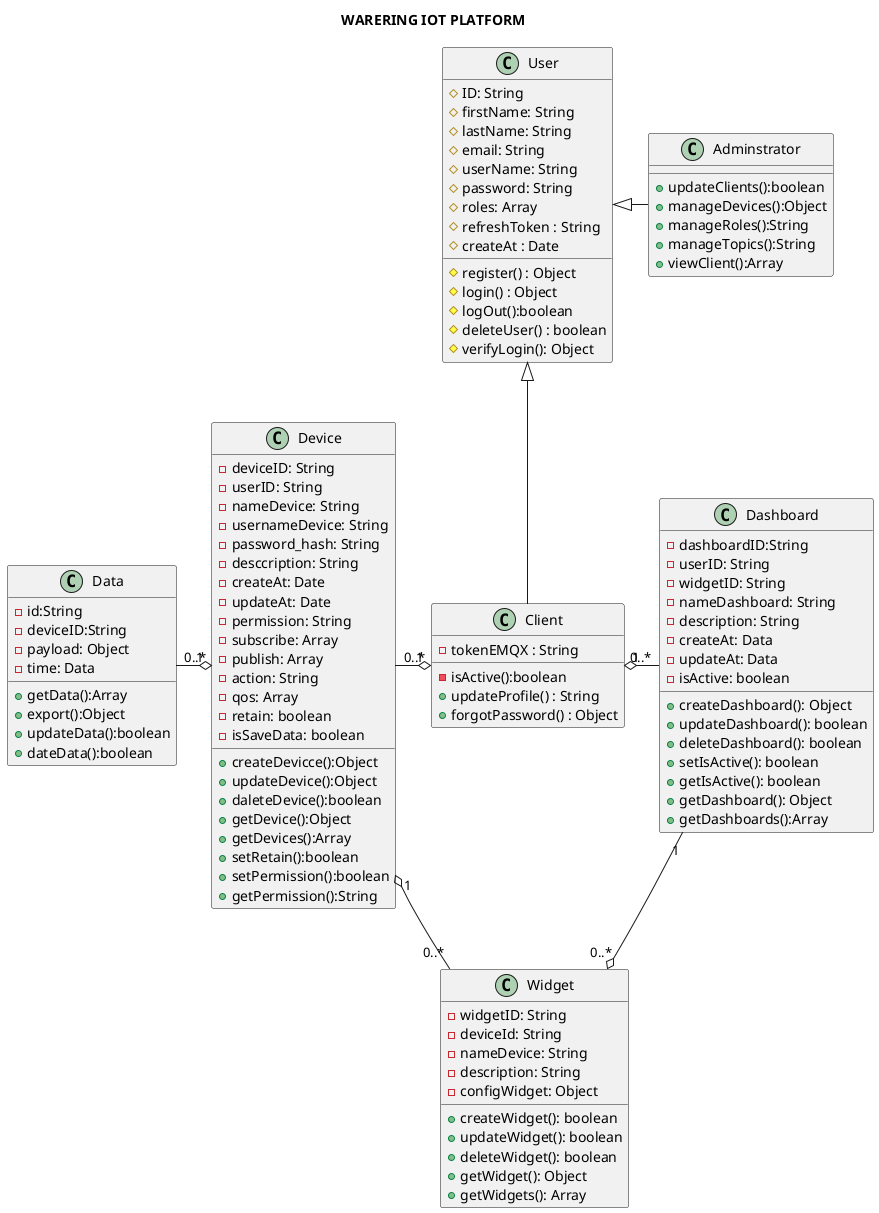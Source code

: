 @startuml
title WARERING IOT PLATFORM
' scale 1.5
skinparam width 500
'scale 1.5 | scale 200 width | scale 100 height | scale [max] 200x100
class User{
  # ID: String
  # firstName: String
  # lastName: String
  # email: String
  # userName: String
  # password: String
  # roles: Array
  # refreshToken : String
  # createAt : Date
  # register() : Object
  # login() : Object
  # logOut():boolean
  # deleteUser() : boolean
  # verifyLogin(): Object
}
class Adminstrator{
  + updateClients():boolean
  + manageDevices():Object
  + manageRoles():String
  + manageTopics():String
  + viewClient():Array
}
class Client{
  - tokenEMQX : String
  - isActive():boolean
  + updateProfile() : String
  + forgotPassword() : Object
  
}
class Device{
  - deviceID: String
  - userID: String
  - nameDevice: String
  - usernameDevice: String
  - password_hash: String
  - desccription: String
  - createAt: Date
  - updateAt: Date
  ' การกำหนดการอนุญาต deny or allow
  - permission: String
  ' กำหนด subscribe ,publish เช่น "topics": ["t/1",.....]
  - subscribe: Array
  - publish: Array
  ' การกำหนดใน action publish, subscribe, or all
  - action: String
  ' Quality of Service คุณภาพในการส่ง
  - qos: Array
  ' ส่งข้อความล่าสุดเมื่อ clinet เชื่อมต่อ
  - retain: boolean
  - isSaveData: boolean

  + createDevicce():Object
  + updateDevice():Object
  + daleteDevice():boolean
  + getDevice():Object
  + getDevices():Array
  + setRetain():boolean
  + setPermission():boolean
  + getPermission():String
}
class Widget{
  - widgetID: String
  - deviceId: String
  - nameDevice: String
  - description: String
  - configWidget: Object
  + createWidget(): boolean
  + updateWidget(): boolean
  + deleteWidget(): boolean
  + getWidget(): Object
  + getWidgets(): Array
}
class Data{
  - id:String
  - deviceID:String
  - payload: Object
  - time: Data
  + getData():Array
  + export():Object
  + updateData():boolean
  + dateData():boolean
}
class Dashboard{
  - dashboardID:String
  - userID: String
  - widgetID: String
  - nameDashboard: String
  - description: String
  - createAt: Data
  - updateAt: Data
  - isActive: boolean
  + createDashboard(): Object
  + updateDashboard(): boolean
  + deleteDashboard(): boolean
  + setIsActive(): boolean
  + getIsActive(): boolean
  + getDashboard(): Object
  + getDashboards():Array
}

' Association ระบุ class นั้นมีความสัมพันธ์กัน
' Aggregation หายไปแต่ยังทํางานได้ ต่างคนต่างอยู่กันได้
' Composition ถ้าคลาสหนึ่งหายไป อีกคลาสหนึ่งจะอยู่ไม่ได้
' Dependency ขึ้นตรงอีกคลาสหนึ่ง เปลี่ยนแปลงไปตามคลาสที่พึ่งพา
' Generalization สืบทอดคุณสมบัติ
' Reallization สืบทอดจาก interface

' class Adminstrator สืบทอดคุณสมบัติของ class User 
User <|-right- Adminstrator
' class Client สืบทอดคุณสมบัติของ class User
User <|-down- Client
' ภายใน Device มี Client ประกอบอยู่ 1 , 0..many
Client "1" o-left- "0..*" Device 
' ภายใน Dashboard มี Client ประกอบอยู่ 1, 0..many
Client "1" o-right- "0..*" Dashboard
' ภายใน Dashboard มี Widget ประกอบอยู่ ไม่มีหรือมีแค่ 1, 0..many
Dashboard "1" --o "0..*" Widget
' ภายใน Widget มี Device ประกอบอยู่ 1, 0..many
Device "1" o-- "0..*" Widget
' ภายใน Data มี Device ประกอบอยู่ 1, 0..many
Device "1" o-left- "0..*" Data


@enduml